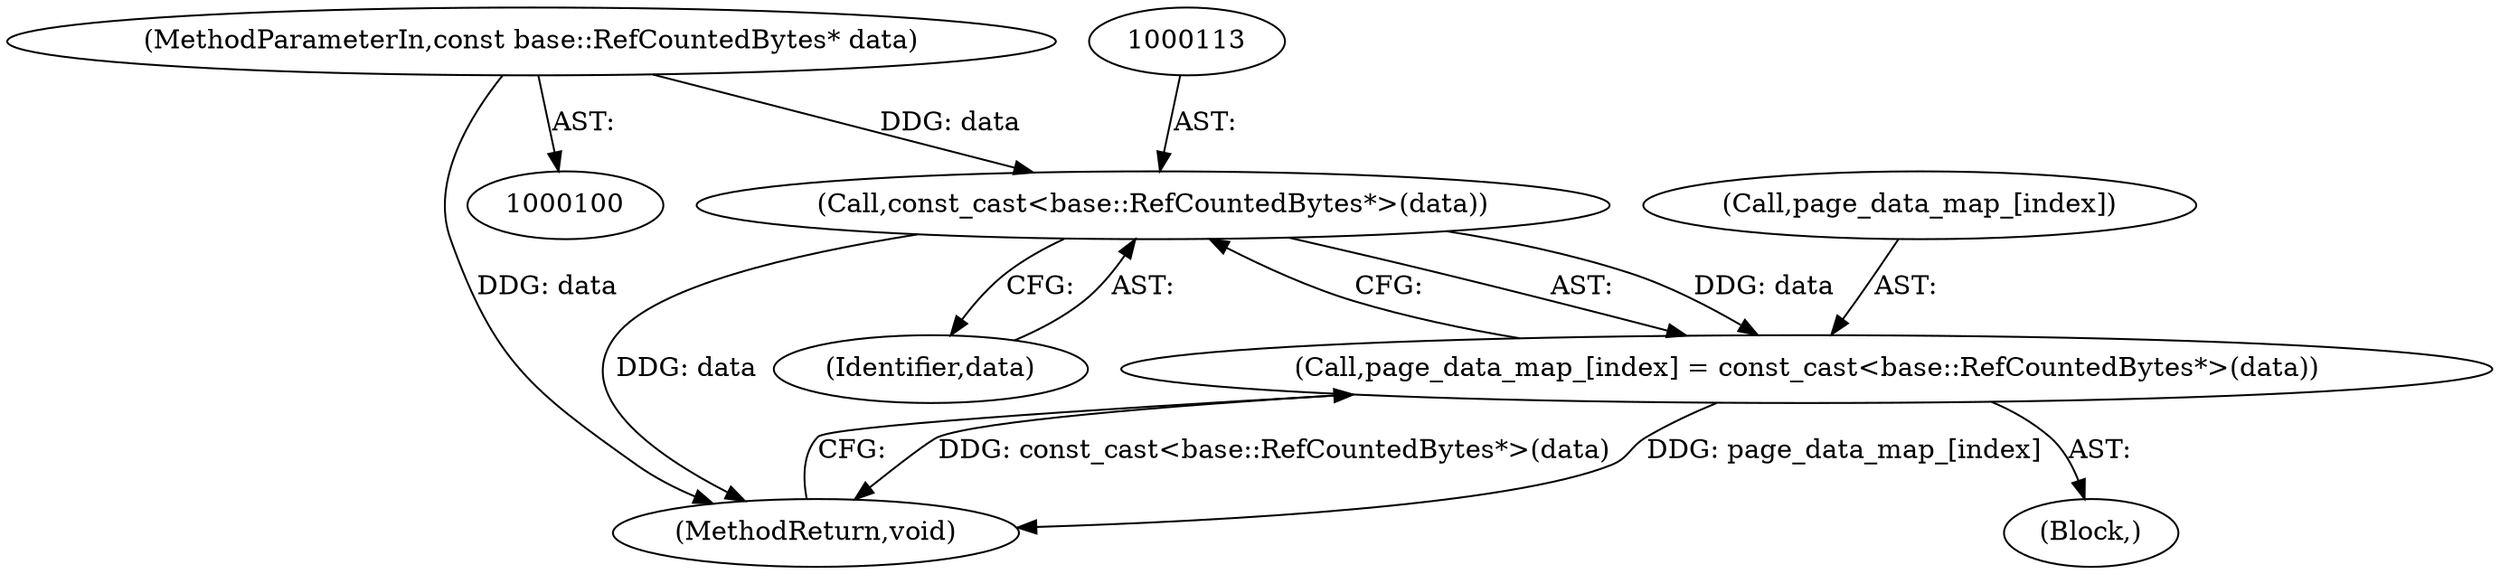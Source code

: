 digraph "0_Chrome_116d0963cadfbf55ef2ec3d13781987c4d80517a_5@pointer" {
"1000112" [label="(Call,const_cast<base::RefCountedBytes*>(data))"];
"1000102" [label="(MethodParameterIn,const base::RefCountedBytes* data)"];
"1000108" [label="(Call,page_data_map_[index] = const_cast<base::RefCountedBytes*>(data))"];
"1000108" [label="(Call,page_data_map_[index] = const_cast<base::RefCountedBytes*>(data))"];
"1000115" [label="(MethodReturn,void)"];
"1000112" [label="(Call,const_cast<base::RefCountedBytes*>(data))"];
"1000109" [label="(Call,page_data_map_[index])"];
"1000103" [label="(Block,)"];
"1000102" [label="(MethodParameterIn,const base::RefCountedBytes* data)"];
"1000114" [label="(Identifier,data)"];
"1000112" -> "1000108"  [label="AST: "];
"1000112" -> "1000114"  [label="CFG: "];
"1000113" -> "1000112"  [label="AST: "];
"1000114" -> "1000112"  [label="AST: "];
"1000108" -> "1000112"  [label="CFG: "];
"1000112" -> "1000115"  [label="DDG: data"];
"1000112" -> "1000108"  [label="DDG: data"];
"1000102" -> "1000112"  [label="DDG: data"];
"1000102" -> "1000100"  [label="AST: "];
"1000102" -> "1000115"  [label="DDG: data"];
"1000108" -> "1000103"  [label="AST: "];
"1000109" -> "1000108"  [label="AST: "];
"1000115" -> "1000108"  [label="CFG: "];
"1000108" -> "1000115"  [label="DDG: const_cast<base::RefCountedBytes*>(data)"];
"1000108" -> "1000115"  [label="DDG: page_data_map_[index]"];
}
